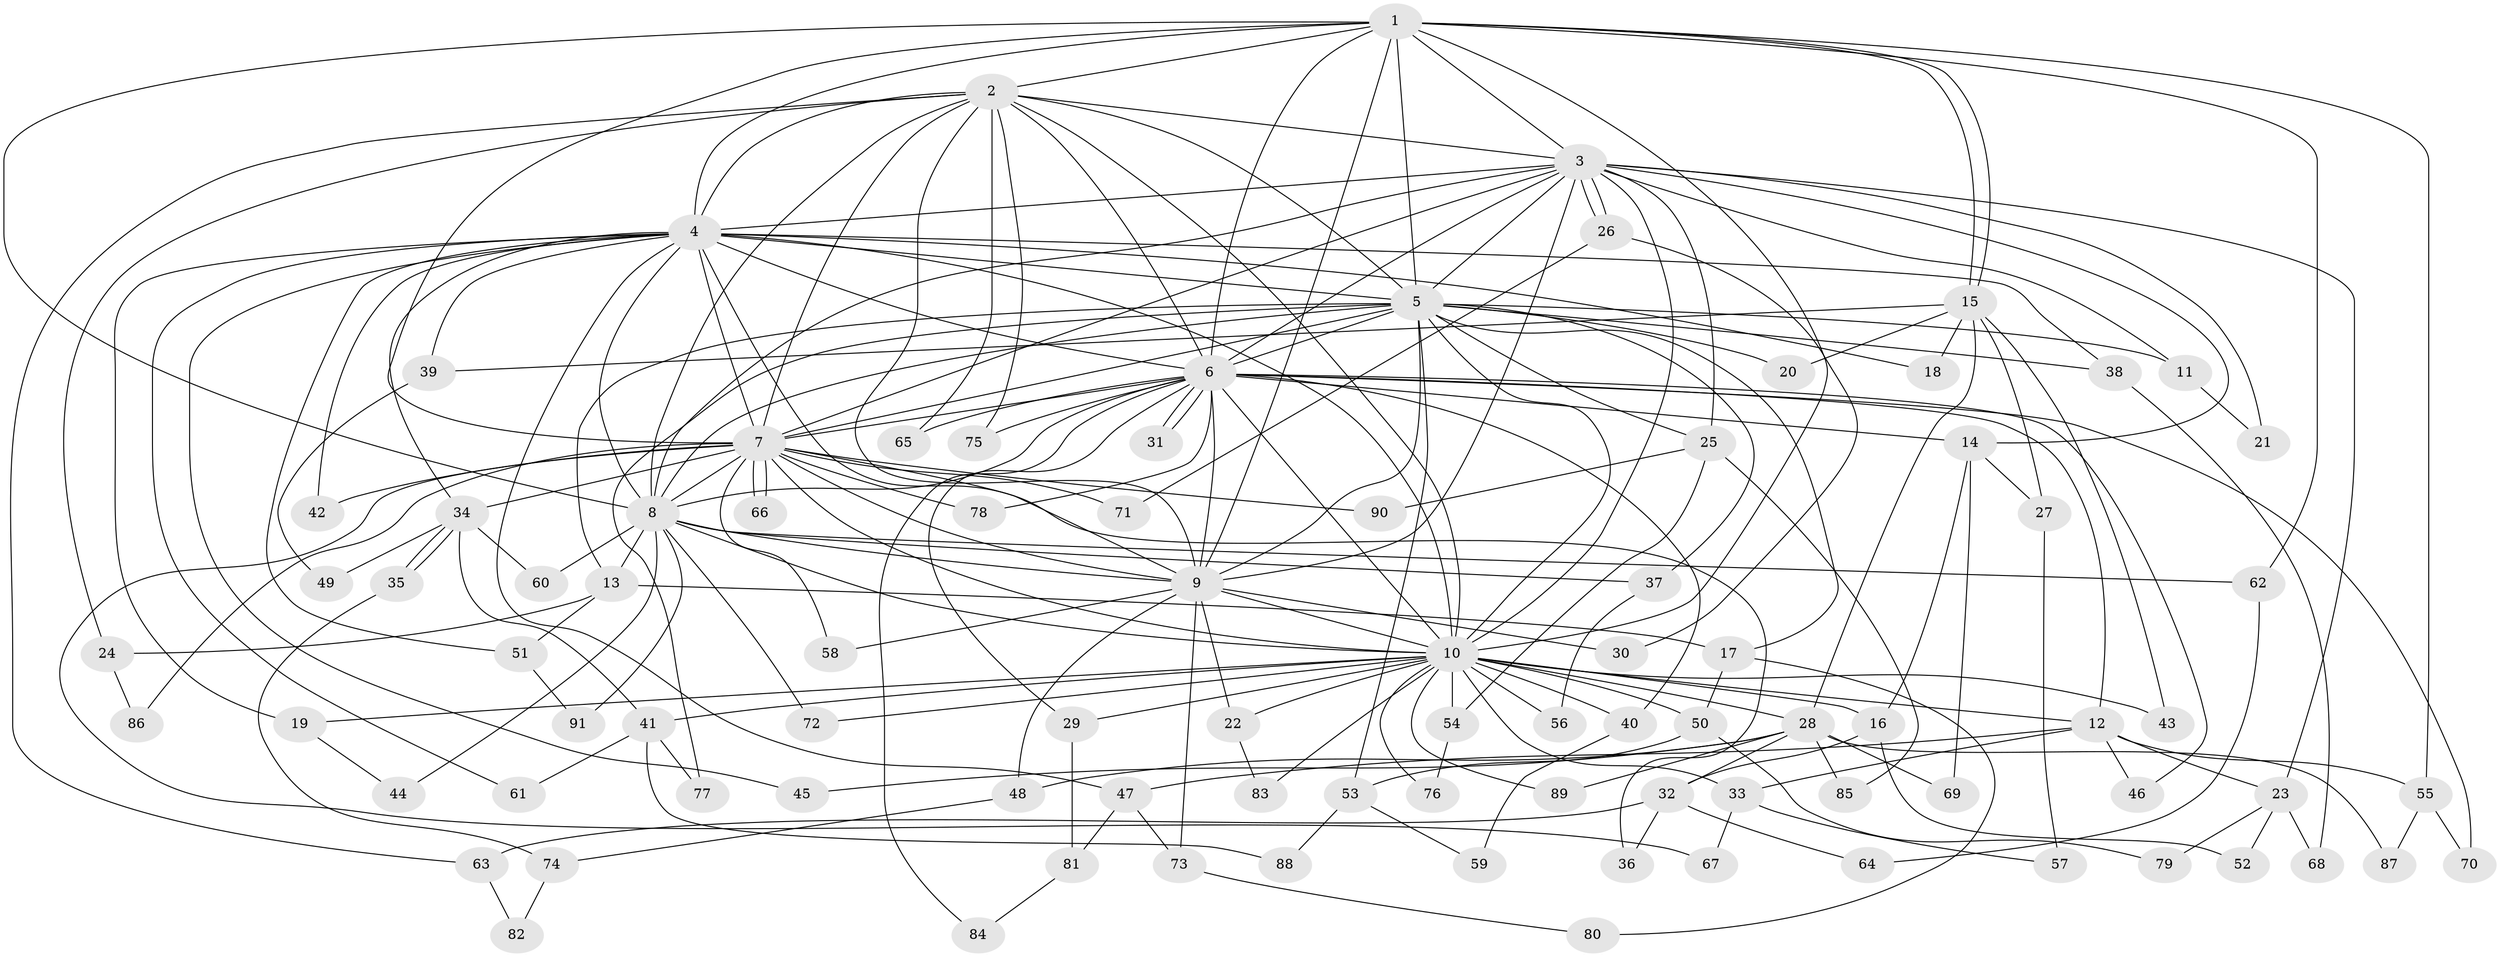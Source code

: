 // Generated by graph-tools (version 1.1) at 2025/46/03/09/25 04:46:37]
// undirected, 91 vertices, 207 edges
graph export_dot {
graph [start="1"]
  node [color=gray90,style=filled];
  1;
  2;
  3;
  4;
  5;
  6;
  7;
  8;
  9;
  10;
  11;
  12;
  13;
  14;
  15;
  16;
  17;
  18;
  19;
  20;
  21;
  22;
  23;
  24;
  25;
  26;
  27;
  28;
  29;
  30;
  31;
  32;
  33;
  34;
  35;
  36;
  37;
  38;
  39;
  40;
  41;
  42;
  43;
  44;
  45;
  46;
  47;
  48;
  49;
  50;
  51;
  52;
  53;
  54;
  55;
  56;
  57;
  58;
  59;
  60;
  61;
  62;
  63;
  64;
  65;
  66;
  67;
  68;
  69;
  70;
  71;
  72;
  73;
  74;
  75;
  76;
  77;
  78;
  79;
  80;
  81;
  82;
  83;
  84;
  85;
  86;
  87;
  88;
  89;
  90;
  91;
  1 -- 2;
  1 -- 3;
  1 -- 4;
  1 -- 5;
  1 -- 6;
  1 -- 7;
  1 -- 8;
  1 -- 9;
  1 -- 10;
  1 -- 15;
  1 -- 15;
  1 -- 55;
  1 -- 62;
  2 -- 3;
  2 -- 4;
  2 -- 5;
  2 -- 6;
  2 -- 7;
  2 -- 8;
  2 -- 9;
  2 -- 10;
  2 -- 24;
  2 -- 63;
  2 -- 65;
  2 -- 75;
  3 -- 4;
  3 -- 5;
  3 -- 6;
  3 -- 7;
  3 -- 8;
  3 -- 9;
  3 -- 10;
  3 -- 11;
  3 -- 14;
  3 -- 21;
  3 -- 23;
  3 -- 25;
  3 -- 26;
  3 -- 26;
  4 -- 5;
  4 -- 6;
  4 -- 7;
  4 -- 8;
  4 -- 9;
  4 -- 10;
  4 -- 18;
  4 -- 19;
  4 -- 34;
  4 -- 38;
  4 -- 39;
  4 -- 42;
  4 -- 45;
  4 -- 47;
  4 -- 51;
  4 -- 61;
  5 -- 6;
  5 -- 7;
  5 -- 8;
  5 -- 9;
  5 -- 10;
  5 -- 11;
  5 -- 13;
  5 -- 17;
  5 -- 20;
  5 -- 25;
  5 -- 37;
  5 -- 38;
  5 -- 53;
  5 -- 77;
  6 -- 7;
  6 -- 8;
  6 -- 9;
  6 -- 10;
  6 -- 12;
  6 -- 14;
  6 -- 29;
  6 -- 31;
  6 -- 31;
  6 -- 40;
  6 -- 46;
  6 -- 65;
  6 -- 70;
  6 -- 75;
  6 -- 78;
  6 -- 84;
  7 -- 8;
  7 -- 9;
  7 -- 10;
  7 -- 34;
  7 -- 36;
  7 -- 42;
  7 -- 58;
  7 -- 66;
  7 -- 66;
  7 -- 67;
  7 -- 71;
  7 -- 78;
  7 -- 86;
  7 -- 90;
  8 -- 9;
  8 -- 10;
  8 -- 13;
  8 -- 37;
  8 -- 44;
  8 -- 60;
  8 -- 62;
  8 -- 72;
  8 -- 91;
  9 -- 10;
  9 -- 22;
  9 -- 30;
  9 -- 48;
  9 -- 58;
  9 -- 73;
  10 -- 12;
  10 -- 16;
  10 -- 19;
  10 -- 22;
  10 -- 28;
  10 -- 29;
  10 -- 33;
  10 -- 40;
  10 -- 41;
  10 -- 43;
  10 -- 50;
  10 -- 54;
  10 -- 56;
  10 -- 72;
  10 -- 76;
  10 -- 83;
  10 -- 89;
  11 -- 21;
  12 -- 23;
  12 -- 33;
  12 -- 46;
  12 -- 47;
  12 -- 55;
  13 -- 17;
  13 -- 24;
  13 -- 51;
  14 -- 16;
  14 -- 27;
  14 -- 69;
  15 -- 18;
  15 -- 20;
  15 -- 27;
  15 -- 28;
  15 -- 39;
  15 -- 43;
  16 -- 32;
  16 -- 52;
  17 -- 50;
  17 -- 80;
  19 -- 44;
  22 -- 83;
  23 -- 52;
  23 -- 68;
  23 -- 79;
  24 -- 86;
  25 -- 54;
  25 -- 85;
  25 -- 90;
  26 -- 30;
  26 -- 71;
  27 -- 57;
  28 -- 32;
  28 -- 45;
  28 -- 48;
  28 -- 69;
  28 -- 85;
  28 -- 87;
  28 -- 89;
  29 -- 81;
  32 -- 36;
  32 -- 63;
  32 -- 64;
  33 -- 57;
  33 -- 67;
  34 -- 35;
  34 -- 35;
  34 -- 41;
  34 -- 49;
  34 -- 60;
  35 -- 74;
  37 -- 56;
  38 -- 68;
  39 -- 49;
  40 -- 59;
  41 -- 61;
  41 -- 77;
  41 -- 88;
  47 -- 73;
  47 -- 81;
  48 -- 74;
  50 -- 53;
  50 -- 79;
  51 -- 91;
  53 -- 59;
  53 -- 88;
  54 -- 76;
  55 -- 70;
  55 -- 87;
  62 -- 64;
  63 -- 82;
  73 -- 80;
  74 -- 82;
  81 -- 84;
}
